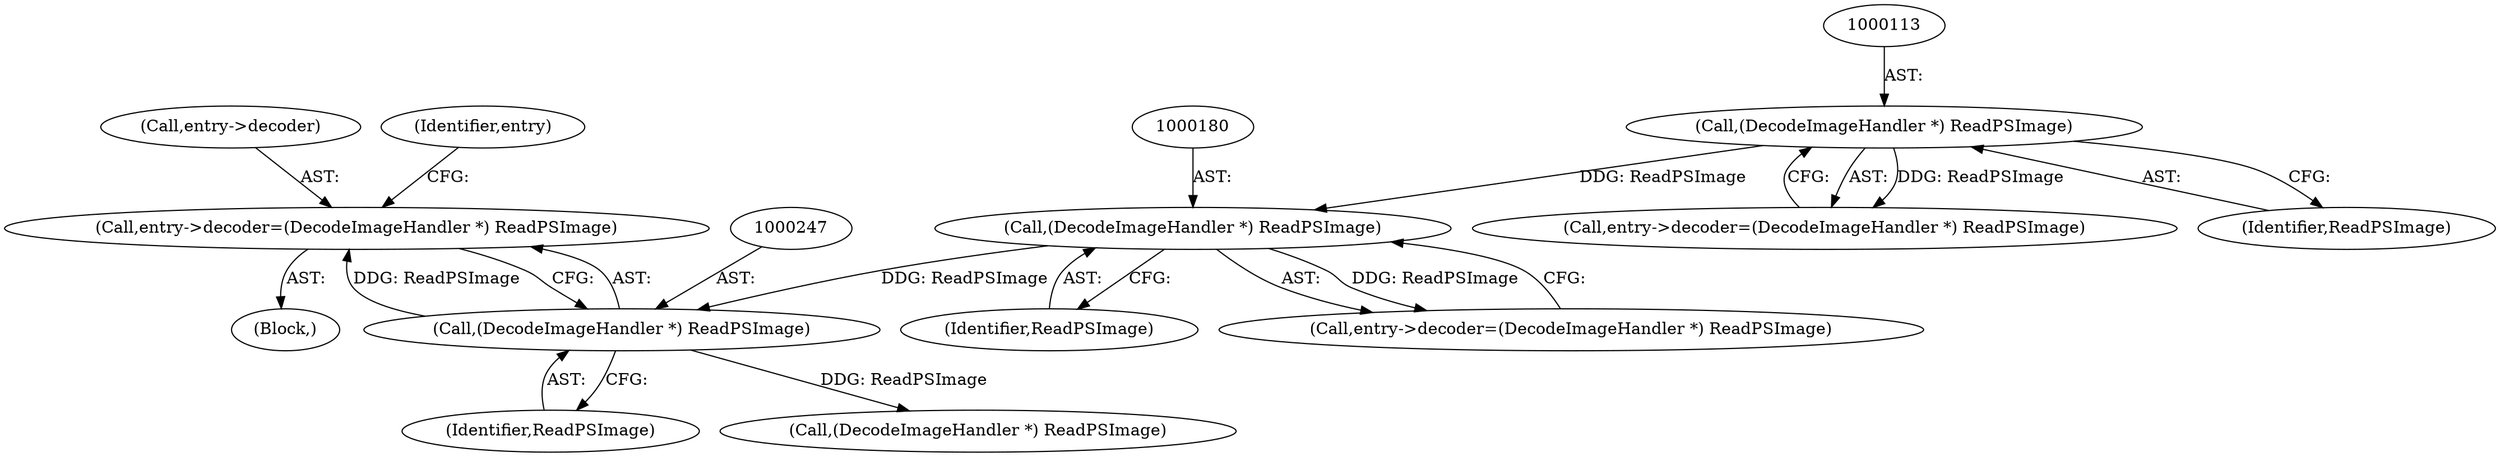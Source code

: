 digraph "0_ImageMagick_8598a497e2d1f556a34458cf54b40ba40674734c_0@pointer" {
"1000242" [label="(Call,entry->decoder=(DecodeImageHandler *) ReadPSImage)"];
"1000246" [label="(Call,(DecodeImageHandler *) ReadPSImage)"];
"1000179" [label="(Call,(DecodeImageHandler *) ReadPSImage)"];
"1000112" [label="(Call,(DecodeImageHandler *) ReadPSImage)"];
"1000108" [label="(Call,entry->decoder=(DecodeImageHandler *) ReadPSImage)"];
"1000251" [label="(Identifier,entry)"];
"1000181" [label="(Identifier,ReadPSImage)"];
"1000114" [label="(Identifier,ReadPSImage)"];
"1000112" [label="(Call,(DecodeImageHandler *) ReadPSImage)"];
"1000248" [label="(Identifier,ReadPSImage)"];
"1000246" [label="(Call,(DecodeImageHandler *) ReadPSImage)"];
"1000102" [label="(Block,)"];
"1000175" [label="(Call,entry->decoder=(DecodeImageHandler *) ReadPSImage)"];
"1000179" [label="(Call,(DecodeImageHandler *) ReadPSImage)"];
"1000243" [label="(Call,entry->decoder)"];
"1000313" [label="(Call,(DecodeImageHandler *) ReadPSImage)"];
"1000242" [label="(Call,entry->decoder=(DecodeImageHandler *) ReadPSImage)"];
"1000242" -> "1000102"  [label="AST: "];
"1000242" -> "1000246"  [label="CFG: "];
"1000243" -> "1000242"  [label="AST: "];
"1000246" -> "1000242"  [label="AST: "];
"1000251" -> "1000242"  [label="CFG: "];
"1000246" -> "1000242"  [label="DDG: ReadPSImage"];
"1000246" -> "1000248"  [label="CFG: "];
"1000247" -> "1000246"  [label="AST: "];
"1000248" -> "1000246"  [label="AST: "];
"1000179" -> "1000246"  [label="DDG: ReadPSImage"];
"1000246" -> "1000313"  [label="DDG: ReadPSImage"];
"1000179" -> "1000175"  [label="AST: "];
"1000179" -> "1000181"  [label="CFG: "];
"1000180" -> "1000179"  [label="AST: "];
"1000181" -> "1000179"  [label="AST: "];
"1000175" -> "1000179"  [label="CFG: "];
"1000179" -> "1000175"  [label="DDG: ReadPSImage"];
"1000112" -> "1000179"  [label="DDG: ReadPSImage"];
"1000112" -> "1000108"  [label="AST: "];
"1000112" -> "1000114"  [label="CFG: "];
"1000113" -> "1000112"  [label="AST: "];
"1000114" -> "1000112"  [label="AST: "];
"1000108" -> "1000112"  [label="CFG: "];
"1000112" -> "1000108"  [label="DDG: ReadPSImage"];
}
